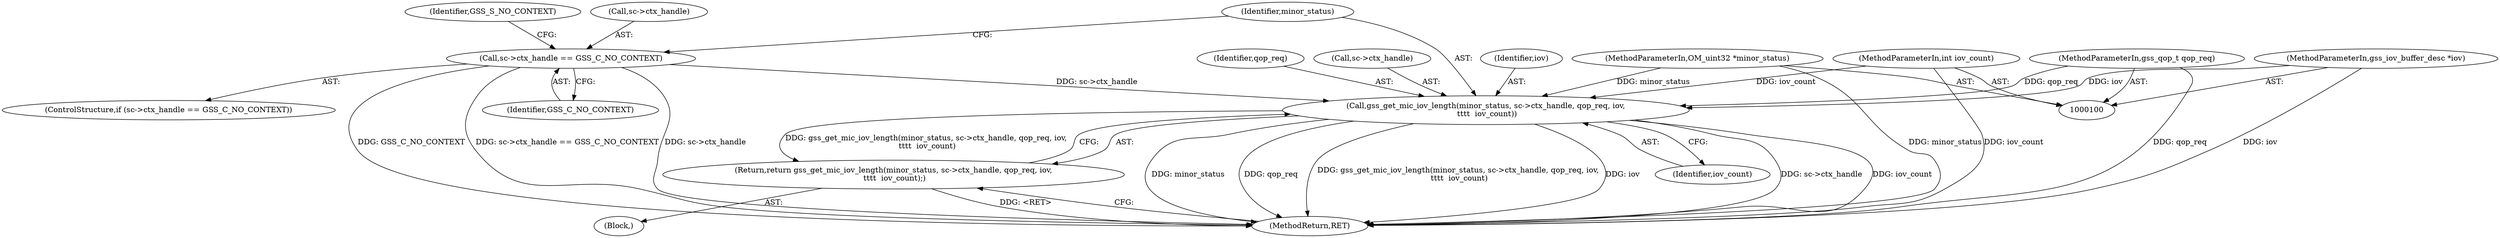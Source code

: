 digraph "0_krb5_b51b33f2bc5d1497ddf5bd107f791c101695000d_10@pointer" {
"1000122" [label="(Call,gss_get_mic_iov_length(minor_status, sc->ctx_handle, qop_req, iov,\n \t\t\t\t  iov_count))"];
"1000101" [label="(MethodParameterIn,OM_uint32 *minor_status)"];
"1000114" [label="(Call,sc->ctx_handle == GSS_C_NO_CONTEXT)"];
"1000103" [label="(MethodParameterIn,gss_qop_t qop_req)"];
"1000104" [label="(MethodParameterIn,gss_iov_buffer_desc *iov)"];
"1000105" [label="(MethodParameterIn,int iov_count)"];
"1000121" [label="(Return,return gss_get_mic_iov_length(minor_status, sc->ctx_handle, qop_req, iov,\n \t\t\t\t  iov_count);)"];
"1000104" [label="(MethodParameterIn,gss_iov_buffer_desc *iov)"];
"1000103" [label="(MethodParameterIn,gss_qop_t qop_req)"];
"1000124" [label="(Call,sc->ctx_handle)"];
"1000118" [label="(Identifier,GSS_C_NO_CONTEXT)"];
"1000114" [label="(Call,sc->ctx_handle == GSS_C_NO_CONTEXT)"];
"1000113" [label="(ControlStructure,if (sc->ctx_handle == GSS_C_NO_CONTEXT))"];
"1000127" [label="(Identifier,qop_req)"];
"1000115" [label="(Call,sc->ctx_handle)"];
"1000106" [label="(Block,)"];
"1000120" [label="(Identifier,GSS_S_NO_CONTEXT)"];
"1000121" [label="(Return,return gss_get_mic_iov_length(minor_status, sc->ctx_handle, qop_req, iov,\n \t\t\t\t  iov_count);)"];
"1000123" [label="(Identifier,minor_status)"];
"1000130" [label="(MethodReturn,RET)"];
"1000129" [label="(Identifier,iov_count)"];
"1000105" [label="(MethodParameterIn,int iov_count)"];
"1000122" [label="(Call,gss_get_mic_iov_length(minor_status, sc->ctx_handle, qop_req, iov,\n \t\t\t\t  iov_count))"];
"1000101" [label="(MethodParameterIn,OM_uint32 *minor_status)"];
"1000128" [label="(Identifier,iov)"];
"1000122" -> "1000121"  [label="AST: "];
"1000122" -> "1000129"  [label="CFG: "];
"1000123" -> "1000122"  [label="AST: "];
"1000124" -> "1000122"  [label="AST: "];
"1000127" -> "1000122"  [label="AST: "];
"1000128" -> "1000122"  [label="AST: "];
"1000129" -> "1000122"  [label="AST: "];
"1000121" -> "1000122"  [label="CFG: "];
"1000122" -> "1000130"  [label="DDG: minor_status"];
"1000122" -> "1000130"  [label="DDG: qop_req"];
"1000122" -> "1000130"  [label="DDG: gss_get_mic_iov_length(minor_status, sc->ctx_handle, qop_req, iov,\n \t\t\t\t  iov_count)"];
"1000122" -> "1000130"  [label="DDG: iov"];
"1000122" -> "1000130"  [label="DDG: sc->ctx_handle"];
"1000122" -> "1000130"  [label="DDG: iov_count"];
"1000122" -> "1000121"  [label="DDG: gss_get_mic_iov_length(minor_status, sc->ctx_handle, qop_req, iov,\n \t\t\t\t  iov_count)"];
"1000101" -> "1000122"  [label="DDG: minor_status"];
"1000114" -> "1000122"  [label="DDG: sc->ctx_handle"];
"1000103" -> "1000122"  [label="DDG: qop_req"];
"1000104" -> "1000122"  [label="DDG: iov"];
"1000105" -> "1000122"  [label="DDG: iov_count"];
"1000101" -> "1000100"  [label="AST: "];
"1000101" -> "1000130"  [label="DDG: minor_status"];
"1000114" -> "1000113"  [label="AST: "];
"1000114" -> "1000118"  [label="CFG: "];
"1000115" -> "1000114"  [label="AST: "];
"1000118" -> "1000114"  [label="AST: "];
"1000120" -> "1000114"  [label="CFG: "];
"1000123" -> "1000114"  [label="CFG: "];
"1000114" -> "1000130"  [label="DDG: sc->ctx_handle == GSS_C_NO_CONTEXT"];
"1000114" -> "1000130"  [label="DDG: sc->ctx_handle"];
"1000114" -> "1000130"  [label="DDG: GSS_C_NO_CONTEXT"];
"1000103" -> "1000100"  [label="AST: "];
"1000103" -> "1000130"  [label="DDG: qop_req"];
"1000104" -> "1000100"  [label="AST: "];
"1000104" -> "1000130"  [label="DDG: iov"];
"1000105" -> "1000100"  [label="AST: "];
"1000105" -> "1000130"  [label="DDG: iov_count"];
"1000121" -> "1000106"  [label="AST: "];
"1000130" -> "1000121"  [label="CFG: "];
"1000121" -> "1000130"  [label="DDG: <RET>"];
}
